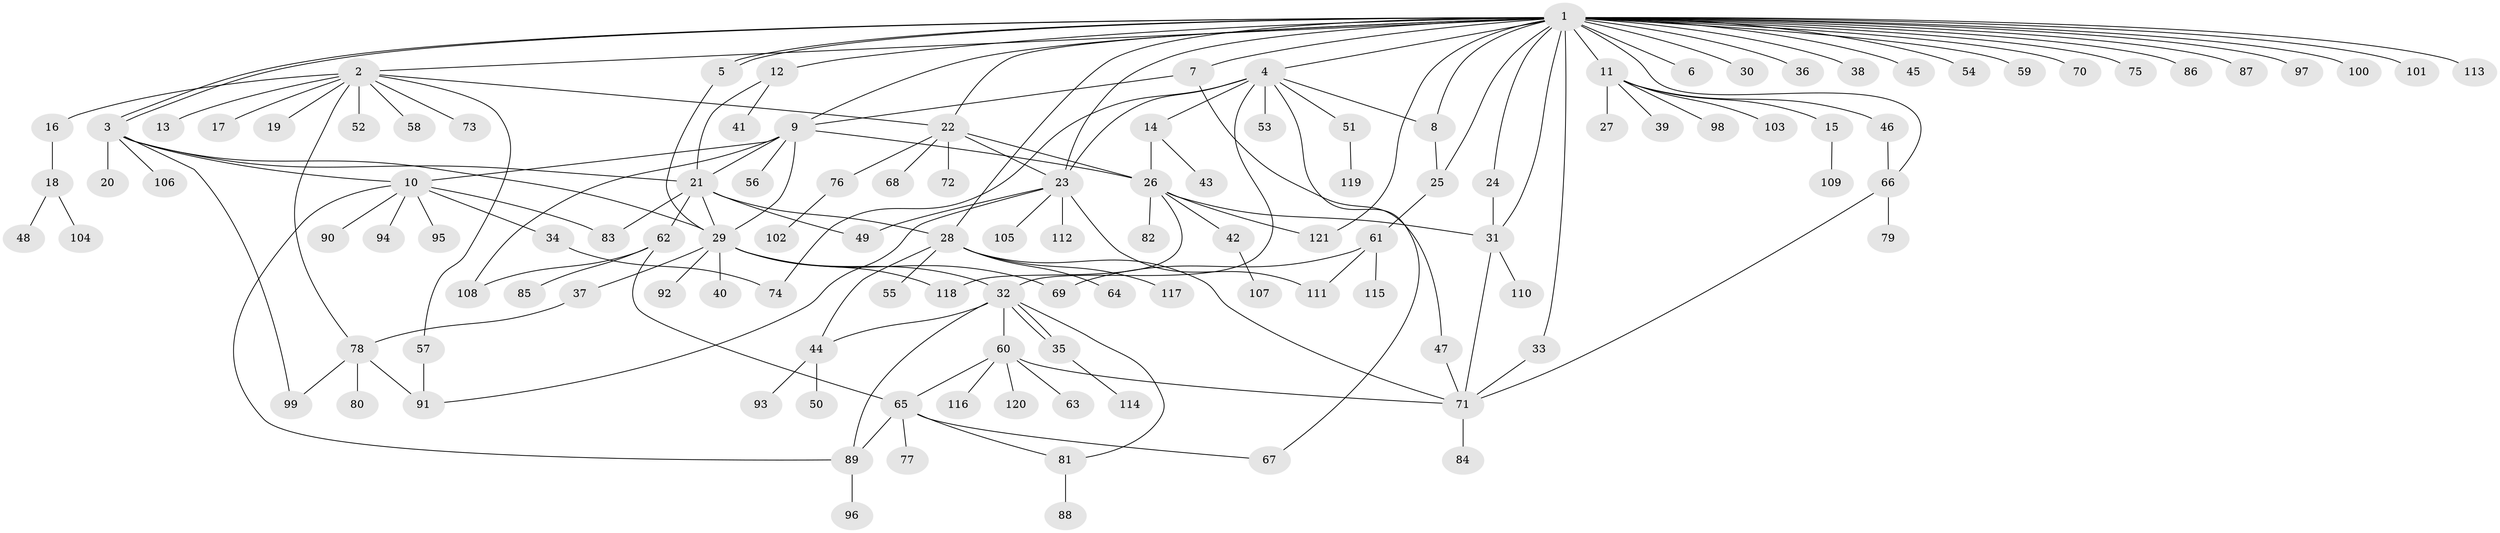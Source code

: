 // coarse degree distribution, {31: 0.010752688172043012, 10: 0.021505376344086023, 7: 0.043010752688172046, 14: 0.010752688172043012, 11: 0.010752688172043012, 1: 0.5591397849462365, 3: 0.08602150537634409, 8: 0.021505376344086023, 6: 0.043010752688172046, 4: 0.03225806451612903, 2: 0.13978494623655913, 5: 0.021505376344086023}
// Generated by graph-tools (version 1.1) at 2025/41/03/06/25 10:41:51]
// undirected, 121 vertices, 165 edges
graph export_dot {
graph [start="1"]
  node [color=gray90,style=filled];
  1;
  2;
  3;
  4;
  5;
  6;
  7;
  8;
  9;
  10;
  11;
  12;
  13;
  14;
  15;
  16;
  17;
  18;
  19;
  20;
  21;
  22;
  23;
  24;
  25;
  26;
  27;
  28;
  29;
  30;
  31;
  32;
  33;
  34;
  35;
  36;
  37;
  38;
  39;
  40;
  41;
  42;
  43;
  44;
  45;
  46;
  47;
  48;
  49;
  50;
  51;
  52;
  53;
  54;
  55;
  56;
  57;
  58;
  59;
  60;
  61;
  62;
  63;
  64;
  65;
  66;
  67;
  68;
  69;
  70;
  71;
  72;
  73;
  74;
  75;
  76;
  77;
  78;
  79;
  80;
  81;
  82;
  83;
  84;
  85;
  86;
  87;
  88;
  89;
  90;
  91;
  92;
  93;
  94;
  95;
  96;
  97;
  98;
  99;
  100;
  101;
  102;
  103;
  104;
  105;
  106;
  107;
  108;
  109;
  110;
  111;
  112;
  113;
  114;
  115;
  116;
  117;
  118;
  119;
  120;
  121;
  1 -- 2;
  1 -- 3;
  1 -- 3;
  1 -- 4;
  1 -- 5;
  1 -- 5;
  1 -- 6;
  1 -- 7;
  1 -- 8;
  1 -- 9;
  1 -- 11;
  1 -- 12;
  1 -- 22;
  1 -- 23;
  1 -- 24;
  1 -- 25;
  1 -- 28;
  1 -- 30;
  1 -- 31;
  1 -- 33;
  1 -- 36;
  1 -- 38;
  1 -- 45;
  1 -- 54;
  1 -- 59;
  1 -- 66;
  1 -- 70;
  1 -- 75;
  1 -- 86;
  1 -- 87;
  1 -- 97;
  1 -- 100;
  1 -- 101;
  1 -- 113;
  1 -- 121;
  2 -- 13;
  2 -- 16;
  2 -- 17;
  2 -- 19;
  2 -- 22;
  2 -- 52;
  2 -- 57;
  2 -- 58;
  2 -- 73;
  2 -- 78;
  3 -- 10;
  3 -- 20;
  3 -- 21;
  3 -- 29;
  3 -- 99;
  3 -- 106;
  4 -- 8;
  4 -- 14;
  4 -- 23;
  4 -- 32;
  4 -- 51;
  4 -- 53;
  4 -- 67;
  4 -- 74;
  5 -- 29;
  7 -- 9;
  7 -- 47;
  8 -- 25;
  9 -- 10;
  9 -- 21;
  9 -- 26;
  9 -- 29;
  9 -- 56;
  9 -- 108;
  10 -- 34;
  10 -- 83;
  10 -- 89;
  10 -- 90;
  10 -- 94;
  10 -- 95;
  11 -- 15;
  11 -- 27;
  11 -- 39;
  11 -- 46;
  11 -- 98;
  11 -- 103;
  12 -- 21;
  12 -- 41;
  14 -- 26;
  14 -- 43;
  15 -- 109;
  16 -- 18;
  18 -- 48;
  18 -- 104;
  21 -- 28;
  21 -- 29;
  21 -- 49;
  21 -- 62;
  21 -- 83;
  22 -- 23;
  22 -- 26;
  22 -- 68;
  22 -- 72;
  22 -- 76;
  23 -- 49;
  23 -- 91;
  23 -- 105;
  23 -- 111;
  23 -- 112;
  24 -- 31;
  25 -- 61;
  26 -- 31;
  26 -- 42;
  26 -- 82;
  26 -- 118;
  26 -- 121;
  28 -- 44;
  28 -- 55;
  28 -- 64;
  28 -- 71;
  28 -- 117;
  29 -- 32;
  29 -- 37;
  29 -- 40;
  29 -- 69;
  29 -- 92;
  29 -- 118;
  31 -- 71;
  31 -- 110;
  32 -- 35;
  32 -- 35;
  32 -- 44;
  32 -- 60;
  32 -- 81;
  32 -- 89;
  33 -- 71;
  34 -- 74;
  35 -- 114;
  37 -- 78;
  42 -- 107;
  44 -- 50;
  44 -- 93;
  46 -- 66;
  47 -- 71;
  51 -- 119;
  57 -- 91;
  60 -- 63;
  60 -- 65;
  60 -- 71;
  60 -- 116;
  60 -- 120;
  61 -- 69;
  61 -- 111;
  61 -- 115;
  62 -- 65;
  62 -- 85;
  62 -- 108;
  65 -- 67;
  65 -- 77;
  65 -- 81;
  65 -- 89;
  66 -- 71;
  66 -- 79;
  71 -- 84;
  76 -- 102;
  78 -- 80;
  78 -- 91;
  78 -- 99;
  81 -- 88;
  89 -- 96;
}
